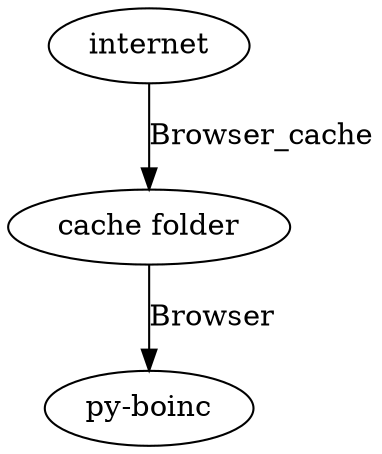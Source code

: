 digraph G {
	internet -> "cache folder" [label="Browser_cache"];
	"cache folder" -> "py-boinc" [label="Browser"];
}